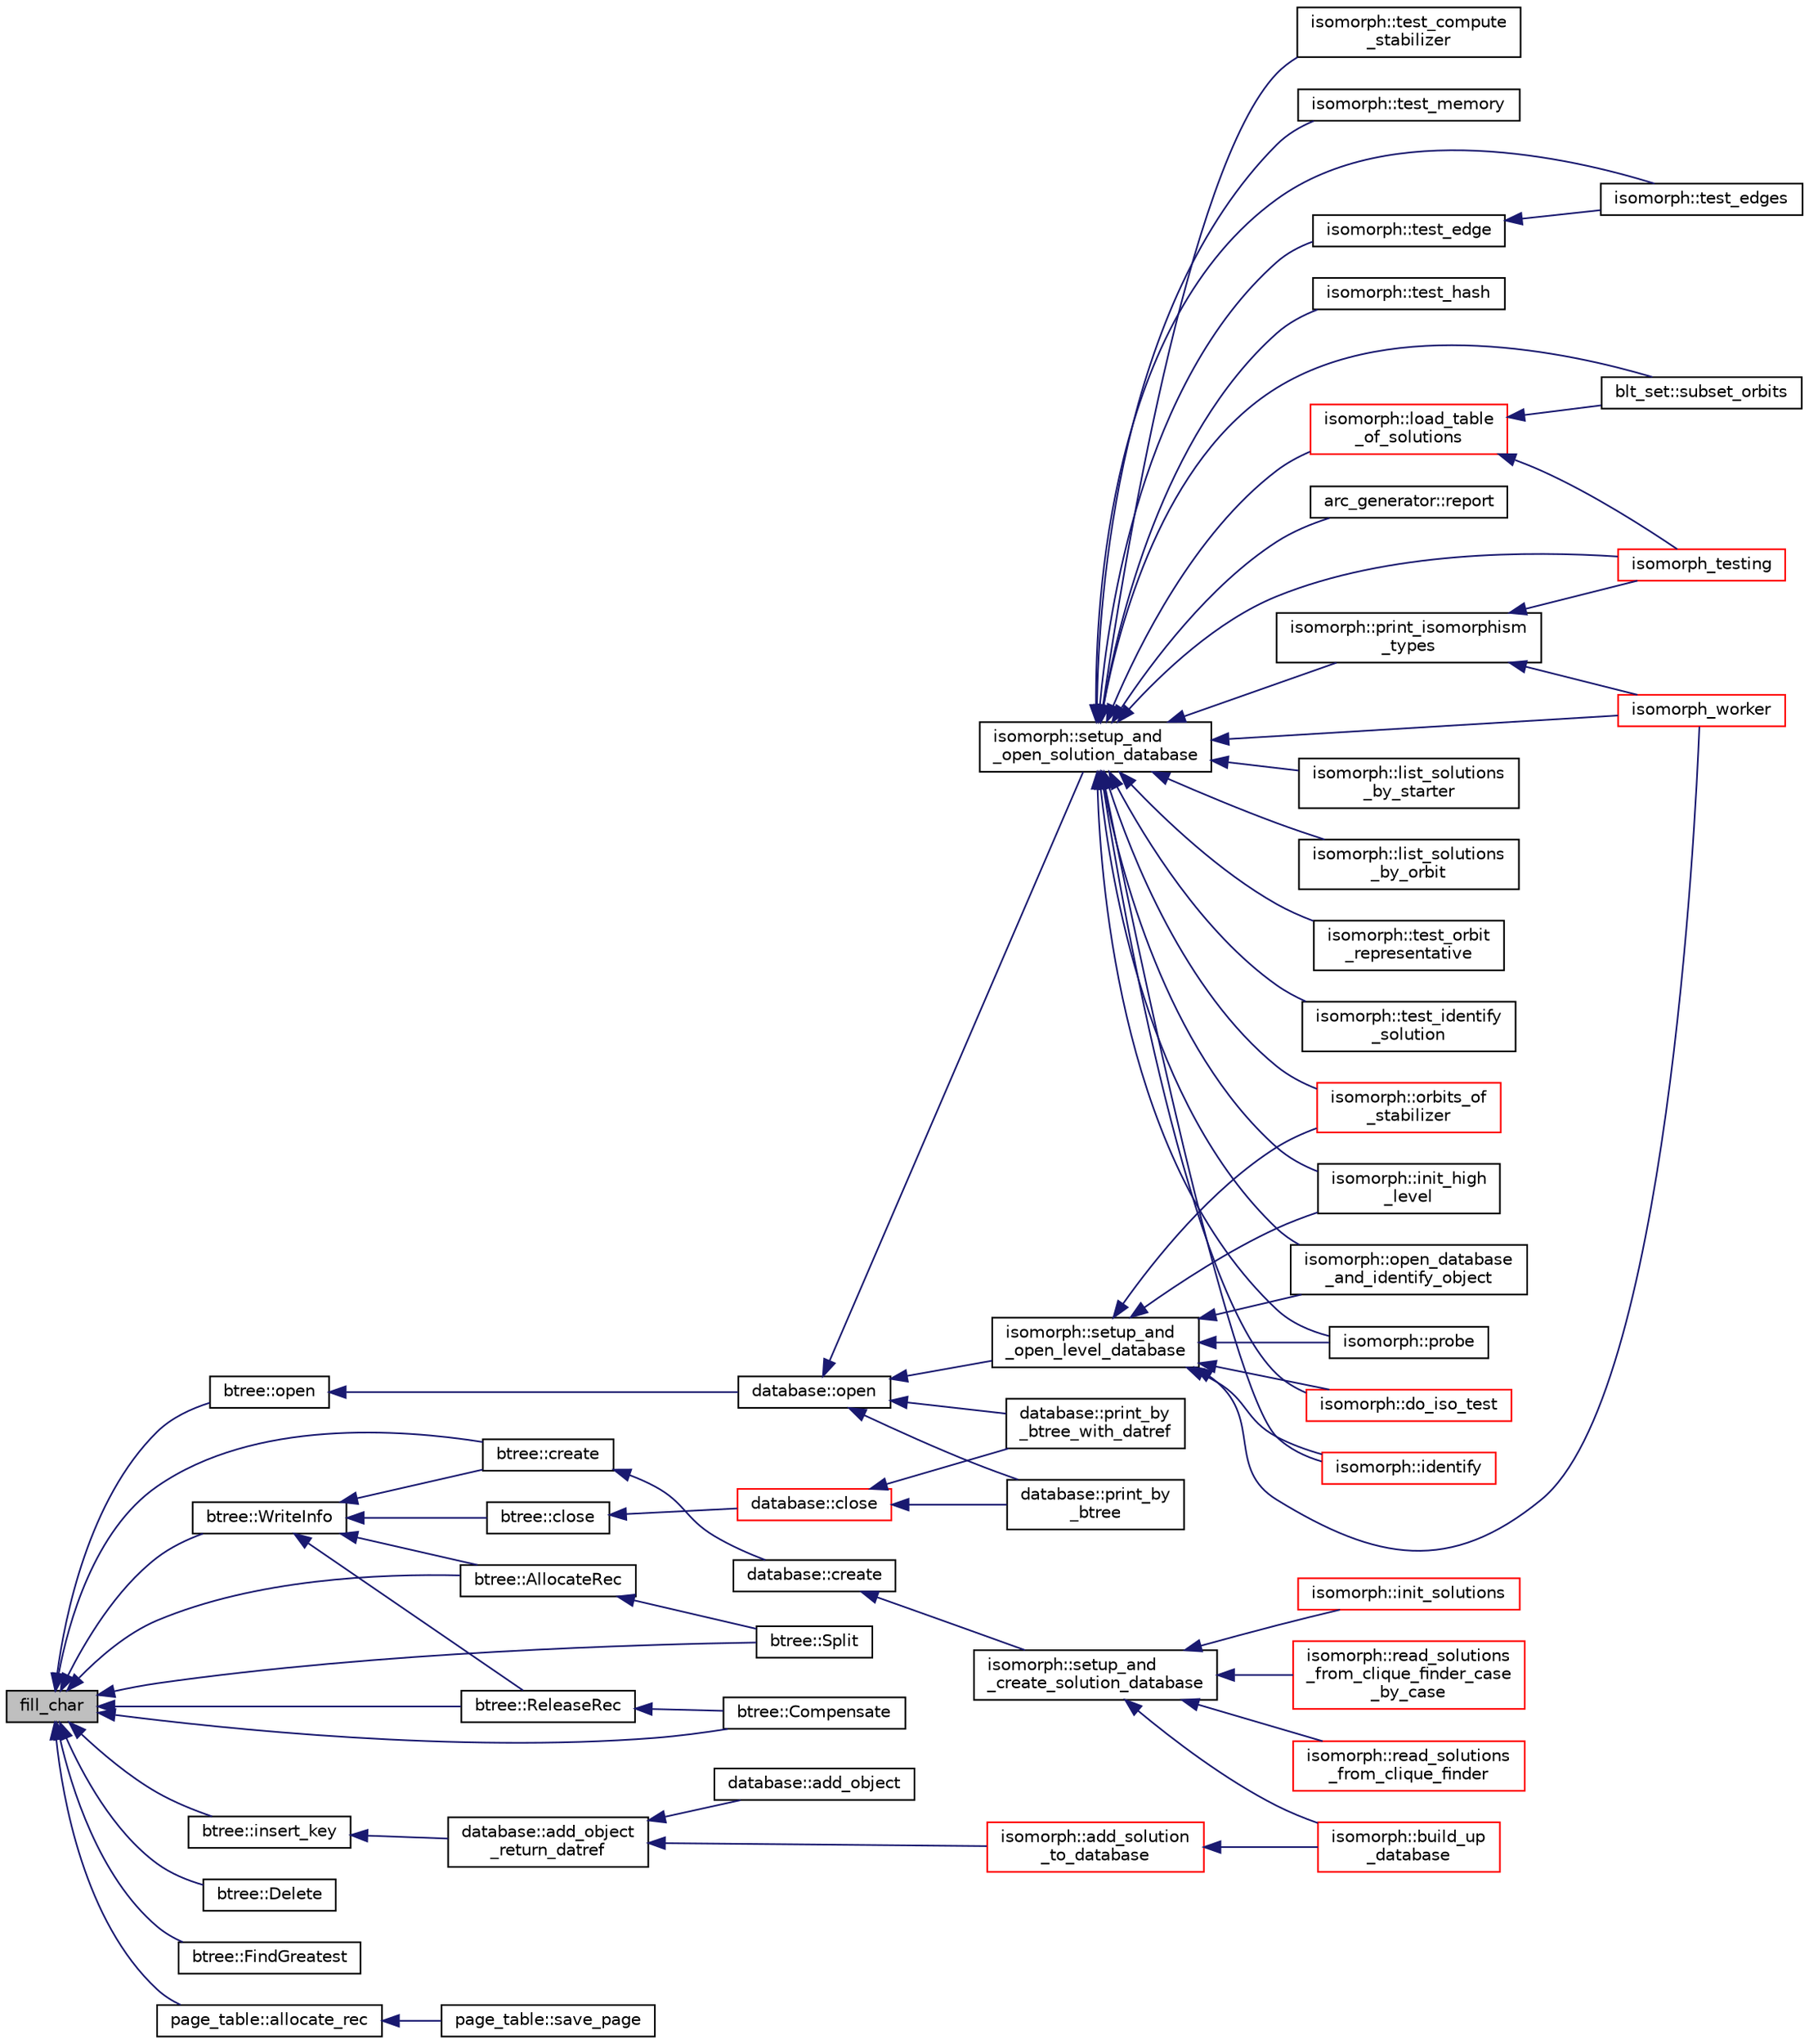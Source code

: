 digraph "fill_char"
{
  edge [fontname="Helvetica",fontsize="10",labelfontname="Helvetica",labelfontsize="10"];
  node [fontname="Helvetica",fontsize="10",shape=record];
  rankdir="LR";
  Node3965 [label="fill_char",height=0.2,width=0.4,color="black", fillcolor="grey75", style="filled", fontcolor="black"];
  Node3965 -> Node3966 [dir="back",color="midnightblue",fontsize="10",style="solid",fontname="Helvetica"];
  Node3966 [label="btree::create",height=0.2,width=0.4,color="black", fillcolor="white", style="filled",URL="$dd/db0/classbtree.html#ae46050f7dc1057d21cddcd6b2e3496d9"];
  Node3966 -> Node3967 [dir="back",color="midnightblue",fontsize="10",style="solid",fontname="Helvetica"];
  Node3967 [label="database::create",height=0.2,width=0.4,color="black", fillcolor="white", style="filled",URL="$db/d72/classdatabase.html#a41d486156468426370c803bea3976cf1"];
  Node3967 -> Node3968 [dir="back",color="midnightblue",fontsize="10",style="solid",fontname="Helvetica"];
  Node3968 [label="isomorph::setup_and\l_create_solution_database",height=0.2,width=0.4,color="black", fillcolor="white", style="filled",URL="$d3/d5f/classisomorph.html#a810a22dfde3c43272107c743ec819b0e"];
  Node3968 -> Node3969 [dir="back",color="midnightblue",fontsize="10",style="solid",fontname="Helvetica"];
  Node3969 [label="isomorph::init_solutions",height=0.2,width=0.4,color="red", fillcolor="white", style="filled",URL="$d3/d5f/classisomorph.html#a729746a01bd45d55565d0a11cda9e9a3"];
  Node3968 -> Node3971 [dir="back",color="midnightblue",fontsize="10",style="solid",fontname="Helvetica"];
  Node3971 [label="isomorph::read_solutions\l_from_clique_finder_case\l_by_case",height=0.2,width=0.4,color="red", fillcolor="white", style="filled",URL="$d3/d5f/classisomorph.html#a65bc5ec528f741a1b01cdd606dfed579"];
  Node3968 -> Node3976 [dir="back",color="midnightblue",fontsize="10",style="solid",fontname="Helvetica"];
  Node3976 [label="isomorph::read_solutions\l_from_clique_finder",height=0.2,width=0.4,color="red", fillcolor="white", style="filled",URL="$d3/d5f/classisomorph.html#a14c4ac27b0d97d338e14ac0d183c5c64"];
  Node3968 -> Node3978 [dir="back",color="midnightblue",fontsize="10",style="solid",fontname="Helvetica"];
  Node3978 [label="isomorph::build_up\l_database",height=0.2,width=0.4,color="red", fillcolor="white", style="filled",URL="$d3/d5f/classisomorph.html#a40bea8f733a5855879f927fc73324384"];
  Node3965 -> Node3983 [dir="back",color="midnightblue",fontsize="10",style="solid",fontname="Helvetica"];
  Node3983 [label="btree::open",height=0.2,width=0.4,color="black", fillcolor="white", style="filled",URL="$dd/db0/classbtree.html#a3e718949f1be6057839463292a60297a"];
  Node3983 -> Node3984 [dir="back",color="midnightblue",fontsize="10",style="solid",fontname="Helvetica"];
  Node3984 [label="database::open",height=0.2,width=0.4,color="black", fillcolor="white", style="filled",URL="$db/d72/classdatabase.html#a65e8eccf98ecab4d55fb25bacaae6a19"];
  Node3984 -> Node3985 [dir="back",color="midnightblue",fontsize="10",style="solid",fontname="Helvetica"];
  Node3985 [label="database::print_by\l_btree",height=0.2,width=0.4,color="black", fillcolor="white", style="filled",URL="$db/d72/classdatabase.html#ac45ae44f2a861557ced6e5ab7c146717"];
  Node3984 -> Node3986 [dir="back",color="midnightblue",fontsize="10",style="solid",fontname="Helvetica"];
  Node3986 [label="database::print_by\l_btree_with_datref",height=0.2,width=0.4,color="black", fillcolor="white", style="filled",URL="$db/d72/classdatabase.html#af84030a29b31944d6763974ac4f774b5"];
  Node3984 -> Node3987 [dir="back",color="midnightblue",fontsize="10",style="solid",fontname="Helvetica"];
  Node3987 [label="isomorph::setup_and\l_open_solution_database",height=0.2,width=0.4,color="black", fillcolor="white", style="filled",URL="$d3/d5f/classisomorph.html#a31846d3ae261a9c2dc089fb87710ce5c"];
  Node3987 -> Node3988 [dir="back",color="midnightblue",fontsize="10",style="solid",fontname="Helvetica"];
  Node3988 [label="blt_set::subset_orbits",height=0.2,width=0.4,color="black", fillcolor="white", style="filled",URL="$d1/d3d/classblt__set.html#af8f79fc4346244acfa0e2c2d23c36993"];
  Node3987 -> Node3989 [dir="back",color="midnightblue",fontsize="10",style="solid",fontname="Helvetica"];
  Node3989 [label="arc_generator::report",height=0.2,width=0.4,color="black", fillcolor="white", style="filled",URL="$d4/d21/classarc__generator.html#a650f715bb3eec8fd1057e07e5b384f9a"];
  Node3987 -> Node3990 [dir="back",color="midnightblue",fontsize="10",style="solid",fontname="Helvetica"];
  Node3990 [label="isomorph::load_table\l_of_solutions",height=0.2,width=0.4,color="red", fillcolor="white", style="filled",URL="$d3/d5f/classisomorph.html#a21ab5aba74a200b9abf041dc5206821a"];
  Node3990 -> Node3988 [dir="back",color="midnightblue",fontsize="10",style="solid",fontname="Helvetica"];
  Node3990 -> Node3997 [dir="back",color="midnightblue",fontsize="10",style="solid",fontname="Helvetica"];
  Node3997 [label="isomorph_testing",height=0.2,width=0.4,color="red", fillcolor="white", style="filled",URL="$d4/d7e/isomorph__global_8_c.html#a5a73cbe9f89c4727f086482ee2d238f9"];
  Node3987 -> Node3998 [dir="back",color="midnightblue",fontsize="10",style="solid",fontname="Helvetica"];
  Node3998 [label="isomorph::list_solutions\l_by_starter",height=0.2,width=0.4,color="black", fillcolor="white", style="filled",URL="$d3/d5f/classisomorph.html#a9c40f343f1a3e5fc177e5121bc809b06"];
  Node3987 -> Node3999 [dir="back",color="midnightblue",fontsize="10",style="solid",fontname="Helvetica"];
  Node3999 [label="isomorph::list_solutions\l_by_orbit",height=0.2,width=0.4,color="black", fillcolor="white", style="filled",URL="$d3/d5f/classisomorph.html#adefb1a89c097c284d29f92d5fc58ebfa"];
  Node3987 -> Node4000 [dir="back",color="midnightblue",fontsize="10",style="solid",fontname="Helvetica"];
  Node4000 [label="isomorph::orbits_of\l_stabilizer",height=0.2,width=0.4,color="red", fillcolor="white", style="filled",URL="$d3/d5f/classisomorph.html#a72bbdc12cca5a90045ef15d0b24075e6"];
  Node3987 -> Node4002 [dir="back",color="midnightblue",fontsize="10",style="solid",fontname="Helvetica"];
  Node4002 [label="isomorph::test_orbit\l_representative",height=0.2,width=0.4,color="black", fillcolor="white", style="filled",URL="$d3/d5f/classisomorph.html#a5f165aa61a0d6b349da5a6117135f6c0"];
  Node3987 -> Node4003 [dir="back",color="midnightblue",fontsize="10",style="solid",fontname="Helvetica"];
  Node4003 [label="isomorph::test_identify\l_solution",height=0.2,width=0.4,color="black", fillcolor="white", style="filled",URL="$d3/d5f/classisomorph.html#aa2c95f309e3283179e87bbbd83bfdc7d"];
  Node3987 -> Node4004 [dir="back",color="midnightblue",fontsize="10",style="solid",fontname="Helvetica"];
  Node4004 [label="isomorph::test_compute\l_stabilizer",height=0.2,width=0.4,color="black", fillcolor="white", style="filled",URL="$d3/d5f/classisomorph.html#a72cd06f32311c44eb09dd73faa36b748"];
  Node3987 -> Node4005 [dir="back",color="midnightblue",fontsize="10",style="solid",fontname="Helvetica"];
  Node4005 [label="isomorph::test_memory",height=0.2,width=0.4,color="black", fillcolor="white", style="filled",URL="$d3/d5f/classisomorph.html#a27877043c77db8e85e8fa7d5c43845b0"];
  Node3987 -> Node4006 [dir="back",color="midnightblue",fontsize="10",style="solid",fontname="Helvetica"];
  Node4006 [label="isomorph::test_edges",height=0.2,width=0.4,color="black", fillcolor="white", style="filled",URL="$d3/d5f/classisomorph.html#ad23507927d8f7698073475d12b2a85bc"];
  Node3987 -> Node4007 [dir="back",color="midnightblue",fontsize="10",style="solid",fontname="Helvetica"];
  Node4007 [label="isomorph::test_edge",height=0.2,width=0.4,color="black", fillcolor="white", style="filled",URL="$d3/d5f/classisomorph.html#a591165fa287477b480f5b7081198ba46"];
  Node4007 -> Node4006 [dir="back",color="midnightblue",fontsize="10",style="solid",fontname="Helvetica"];
  Node3987 -> Node4008 [dir="back",color="midnightblue",fontsize="10",style="solid",fontname="Helvetica"];
  Node4008 [label="isomorph::test_hash",height=0.2,width=0.4,color="black", fillcolor="white", style="filled",URL="$d3/d5f/classisomorph.html#a53560280664b268a0500d26c801b1e68"];
  Node3987 -> Node4009 [dir="back",color="midnightblue",fontsize="10",style="solid",fontname="Helvetica"];
  Node4009 [label="isomorph::init_high\l_level",height=0.2,width=0.4,color="black", fillcolor="white", style="filled",URL="$d3/d5f/classisomorph.html#a5cee5468cc8cc68eac1f6131faedfab2"];
  Node3987 -> Node4010 [dir="back",color="midnightblue",fontsize="10",style="solid",fontname="Helvetica"];
  Node4010 [label="isomorph::open_database\l_and_identify_object",height=0.2,width=0.4,color="black", fillcolor="white", style="filled",URL="$d3/d5f/classisomorph.html#aa4e387f26f609fc9379d2e01f6cc27d0"];
  Node3987 -> Node4011 [dir="back",color="midnightblue",fontsize="10",style="solid",fontname="Helvetica"];
  Node4011 [label="isomorph::print_isomorphism\l_types",height=0.2,width=0.4,color="black", fillcolor="white", style="filled",URL="$d3/d5f/classisomorph.html#abbcd12f6434585951a5532d0b2467a00"];
  Node4011 -> Node3997 [dir="back",color="midnightblue",fontsize="10",style="solid",fontname="Helvetica"];
  Node4011 -> Node3995 [dir="back",color="midnightblue",fontsize="10",style="solid",fontname="Helvetica"];
  Node3995 [label="isomorph_worker",height=0.2,width=0.4,color="red", fillcolor="white", style="filled",URL="$d4/d7e/isomorph__global_8_c.html#ace3bb6ec719b02a35534309d4d3fe99a"];
  Node3987 -> Node3997 [dir="back",color="midnightblue",fontsize="10",style="solid",fontname="Helvetica"];
  Node3987 -> Node3995 [dir="back",color="midnightblue",fontsize="10",style="solid",fontname="Helvetica"];
  Node3987 -> Node4012 [dir="back",color="midnightblue",fontsize="10",style="solid",fontname="Helvetica"];
  Node4012 [label="isomorph::probe",height=0.2,width=0.4,color="black", fillcolor="white", style="filled",URL="$d3/d5f/classisomorph.html#a9cb6fed7b6ac639d886b117a1f454441"];
  Node3987 -> Node4013 [dir="back",color="midnightblue",fontsize="10",style="solid",fontname="Helvetica"];
  Node4013 [label="isomorph::do_iso_test",height=0.2,width=0.4,color="red", fillcolor="white", style="filled",URL="$d3/d5f/classisomorph.html#a51fc3bf5cc3a99282a489b2df37ee24e"];
  Node3987 -> Node4015 [dir="back",color="midnightblue",fontsize="10",style="solid",fontname="Helvetica"];
  Node4015 [label="isomorph::identify",height=0.2,width=0.4,color="red", fillcolor="white", style="filled",URL="$d3/d5f/classisomorph.html#a78ecf843b9f6ca1cfd666e222edd90ae"];
  Node3984 -> Node4016 [dir="back",color="midnightblue",fontsize="10",style="solid",fontname="Helvetica"];
  Node4016 [label="isomorph::setup_and\l_open_level_database",height=0.2,width=0.4,color="black", fillcolor="white", style="filled",URL="$d3/d5f/classisomorph.html#aa011f38988f4db9c6f5abd84faebd153"];
  Node4016 -> Node4000 [dir="back",color="midnightblue",fontsize="10",style="solid",fontname="Helvetica"];
  Node4016 -> Node4009 [dir="back",color="midnightblue",fontsize="10",style="solid",fontname="Helvetica"];
  Node4016 -> Node4010 [dir="back",color="midnightblue",fontsize="10",style="solid",fontname="Helvetica"];
  Node4016 -> Node3995 [dir="back",color="midnightblue",fontsize="10",style="solid",fontname="Helvetica"];
  Node4016 -> Node4012 [dir="back",color="midnightblue",fontsize="10",style="solid",fontname="Helvetica"];
  Node4016 -> Node4013 [dir="back",color="midnightblue",fontsize="10",style="solid",fontname="Helvetica"];
  Node4016 -> Node4015 [dir="back",color="midnightblue",fontsize="10",style="solid",fontname="Helvetica"];
  Node3965 -> Node4017 [dir="back",color="midnightblue",fontsize="10",style="solid",fontname="Helvetica"];
  Node4017 [label="btree::WriteInfo",height=0.2,width=0.4,color="black", fillcolor="white", style="filled",URL="$dd/db0/classbtree.html#a4a8cdbdf67d06dc6caa53f3a9c83706a"];
  Node4017 -> Node3966 [dir="back",color="midnightblue",fontsize="10",style="solid",fontname="Helvetica"];
  Node4017 -> Node4018 [dir="back",color="midnightblue",fontsize="10",style="solid",fontname="Helvetica"];
  Node4018 [label="btree::close",height=0.2,width=0.4,color="black", fillcolor="white", style="filled",URL="$dd/db0/classbtree.html#acdd59b8696e09dc1c76356902fb35cbd"];
  Node4018 -> Node4019 [dir="back",color="midnightblue",fontsize="10",style="solid",fontname="Helvetica"];
  Node4019 [label="database::close",height=0.2,width=0.4,color="red", fillcolor="white", style="filled",URL="$db/d72/classdatabase.html#acdc74d15f711cab1c165989723d45caf"];
  Node4019 -> Node3985 [dir="back",color="midnightblue",fontsize="10",style="solid",fontname="Helvetica"];
  Node4019 -> Node3986 [dir="back",color="midnightblue",fontsize="10",style="solid",fontname="Helvetica"];
  Node4017 -> Node4022 [dir="back",color="midnightblue",fontsize="10",style="solid",fontname="Helvetica"];
  Node4022 [label="btree::AllocateRec",height=0.2,width=0.4,color="black", fillcolor="white", style="filled",URL="$dd/db0/classbtree.html#afc6388f3da9703ee6cd576bd48fe5264"];
  Node4022 -> Node4023 [dir="back",color="midnightblue",fontsize="10",style="solid",fontname="Helvetica"];
  Node4023 [label="btree::Split",height=0.2,width=0.4,color="black", fillcolor="white", style="filled",URL="$dd/db0/classbtree.html#a5596bf9f5e2d58fd57683d58c2c267d4"];
  Node4017 -> Node4024 [dir="back",color="midnightblue",fontsize="10",style="solid",fontname="Helvetica"];
  Node4024 [label="btree::ReleaseRec",height=0.2,width=0.4,color="black", fillcolor="white", style="filled",URL="$dd/db0/classbtree.html#af3f884e7086d0695b0f1706622a74756"];
  Node4024 -> Node4025 [dir="back",color="midnightblue",fontsize="10",style="solid",fontname="Helvetica"];
  Node4025 [label="btree::Compensate",height=0.2,width=0.4,color="black", fillcolor="white", style="filled",URL="$dd/db0/classbtree.html#ae778b7f97622e4511e84b543343b6024"];
  Node3965 -> Node4022 [dir="back",color="midnightblue",fontsize="10",style="solid",fontname="Helvetica"];
  Node3965 -> Node4024 [dir="back",color="midnightblue",fontsize="10",style="solid",fontname="Helvetica"];
  Node3965 -> Node4026 [dir="back",color="midnightblue",fontsize="10",style="solid",fontname="Helvetica"];
  Node4026 [label="btree::insert_key",height=0.2,width=0.4,color="black", fillcolor="white", style="filled",URL="$dd/db0/classbtree.html#a379d05419c9f1b786355bb141b278658"];
  Node4026 -> Node4027 [dir="back",color="midnightblue",fontsize="10",style="solid",fontname="Helvetica"];
  Node4027 [label="database::add_object\l_return_datref",height=0.2,width=0.4,color="black", fillcolor="white", style="filled",URL="$db/d72/classdatabase.html#a6b0c2e6ebb9938c57ce826647ed1ad40"];
  Node4027 -> Node4028 [dir="back",color="midnightblue",fontsize="10",style="solid",fontname="Helvetica"];
  Node4028 [label="database::add_object",height=0.2,width=0.4,color="black", fillcolor="white", style="filled",URL="$db/d72/classdatabase.html#a880f60c1d94fff84d0db2b119361fbb6"];
  Node4027 -> Node4029 [dir="back",color="midnightblue",fontsize="10",style="solid",fontname="Helvetica"];
  Node4029 [label="isomorph::add_solution\l_to_database",height=0.2,width=0.4,color="red", fillcolor="white", style="filled",URL="$d3/d5f/classisomorph.html#a18fee606dcd59d50cee898770d01dbc8"];
  Node4029 -> Node3978 [dir="back",color="midnightblue",fontsize="10",style="solid",fontname="Helvetica"];
  Node3965 -> Node4023 [dir="back",color="midnightblue",fontsize="10",style="solid",fontname="Helvetica"];
  Node3965 -> Node4031 [dir="back",color="midnightblue",fontsize="10",style="solid",fontname="Helvetica"];
  Node4031 [label="btree::Delete",height=0.2,width=0.4,color="black", fillcolor="white", style="filled",URL="$dd/db0/classbtree.html#a79bf3a5ba68348f79df3da7875b40228"];
  Node3965 -> Node4032 [dir="back",color="midnightblue",fontsize="10",style="solid",fontname="Helvetica"];
  Node4032 [label="btree::FindGreatest",height=0.2,width=0.4,color="black", fillcolor="white", style="filled",URL="$dd/db0/classbtree.html#a45bbef6d83e3e0ca26448baa2b4ea1c9"];
  Node3965 -> Node4025 [dir="back",color="midnightblue",fontsize="10",style="solid",fontname="Helvetica"];
  Node3965 -> Node4033 [dir="back",color="midnightblue",fontsize="10",style="solid",fontname="Helvetica"];
  Node4033 [label="page_table::allocate_rec",height=0.2,width=0.4,color="black", fillcolor="white", style="filled",URL="$db/d0e/classpage__table.html#a45e2028ce5759778964466cd67d19a21"];
  Node4033 -> Node4034 [dir="back",color="midnightblue",fontsize="10",style="solid",fontname="Helvetica"];
  Node4034 [label="page_table::save_page",height=0.2,width=0.4,color="black", fillcolor="white", style="filled",URL="$db/d0e/classpage__table.html#a9cfaa5c50aab8724164a3fa28055fc26"];
}
